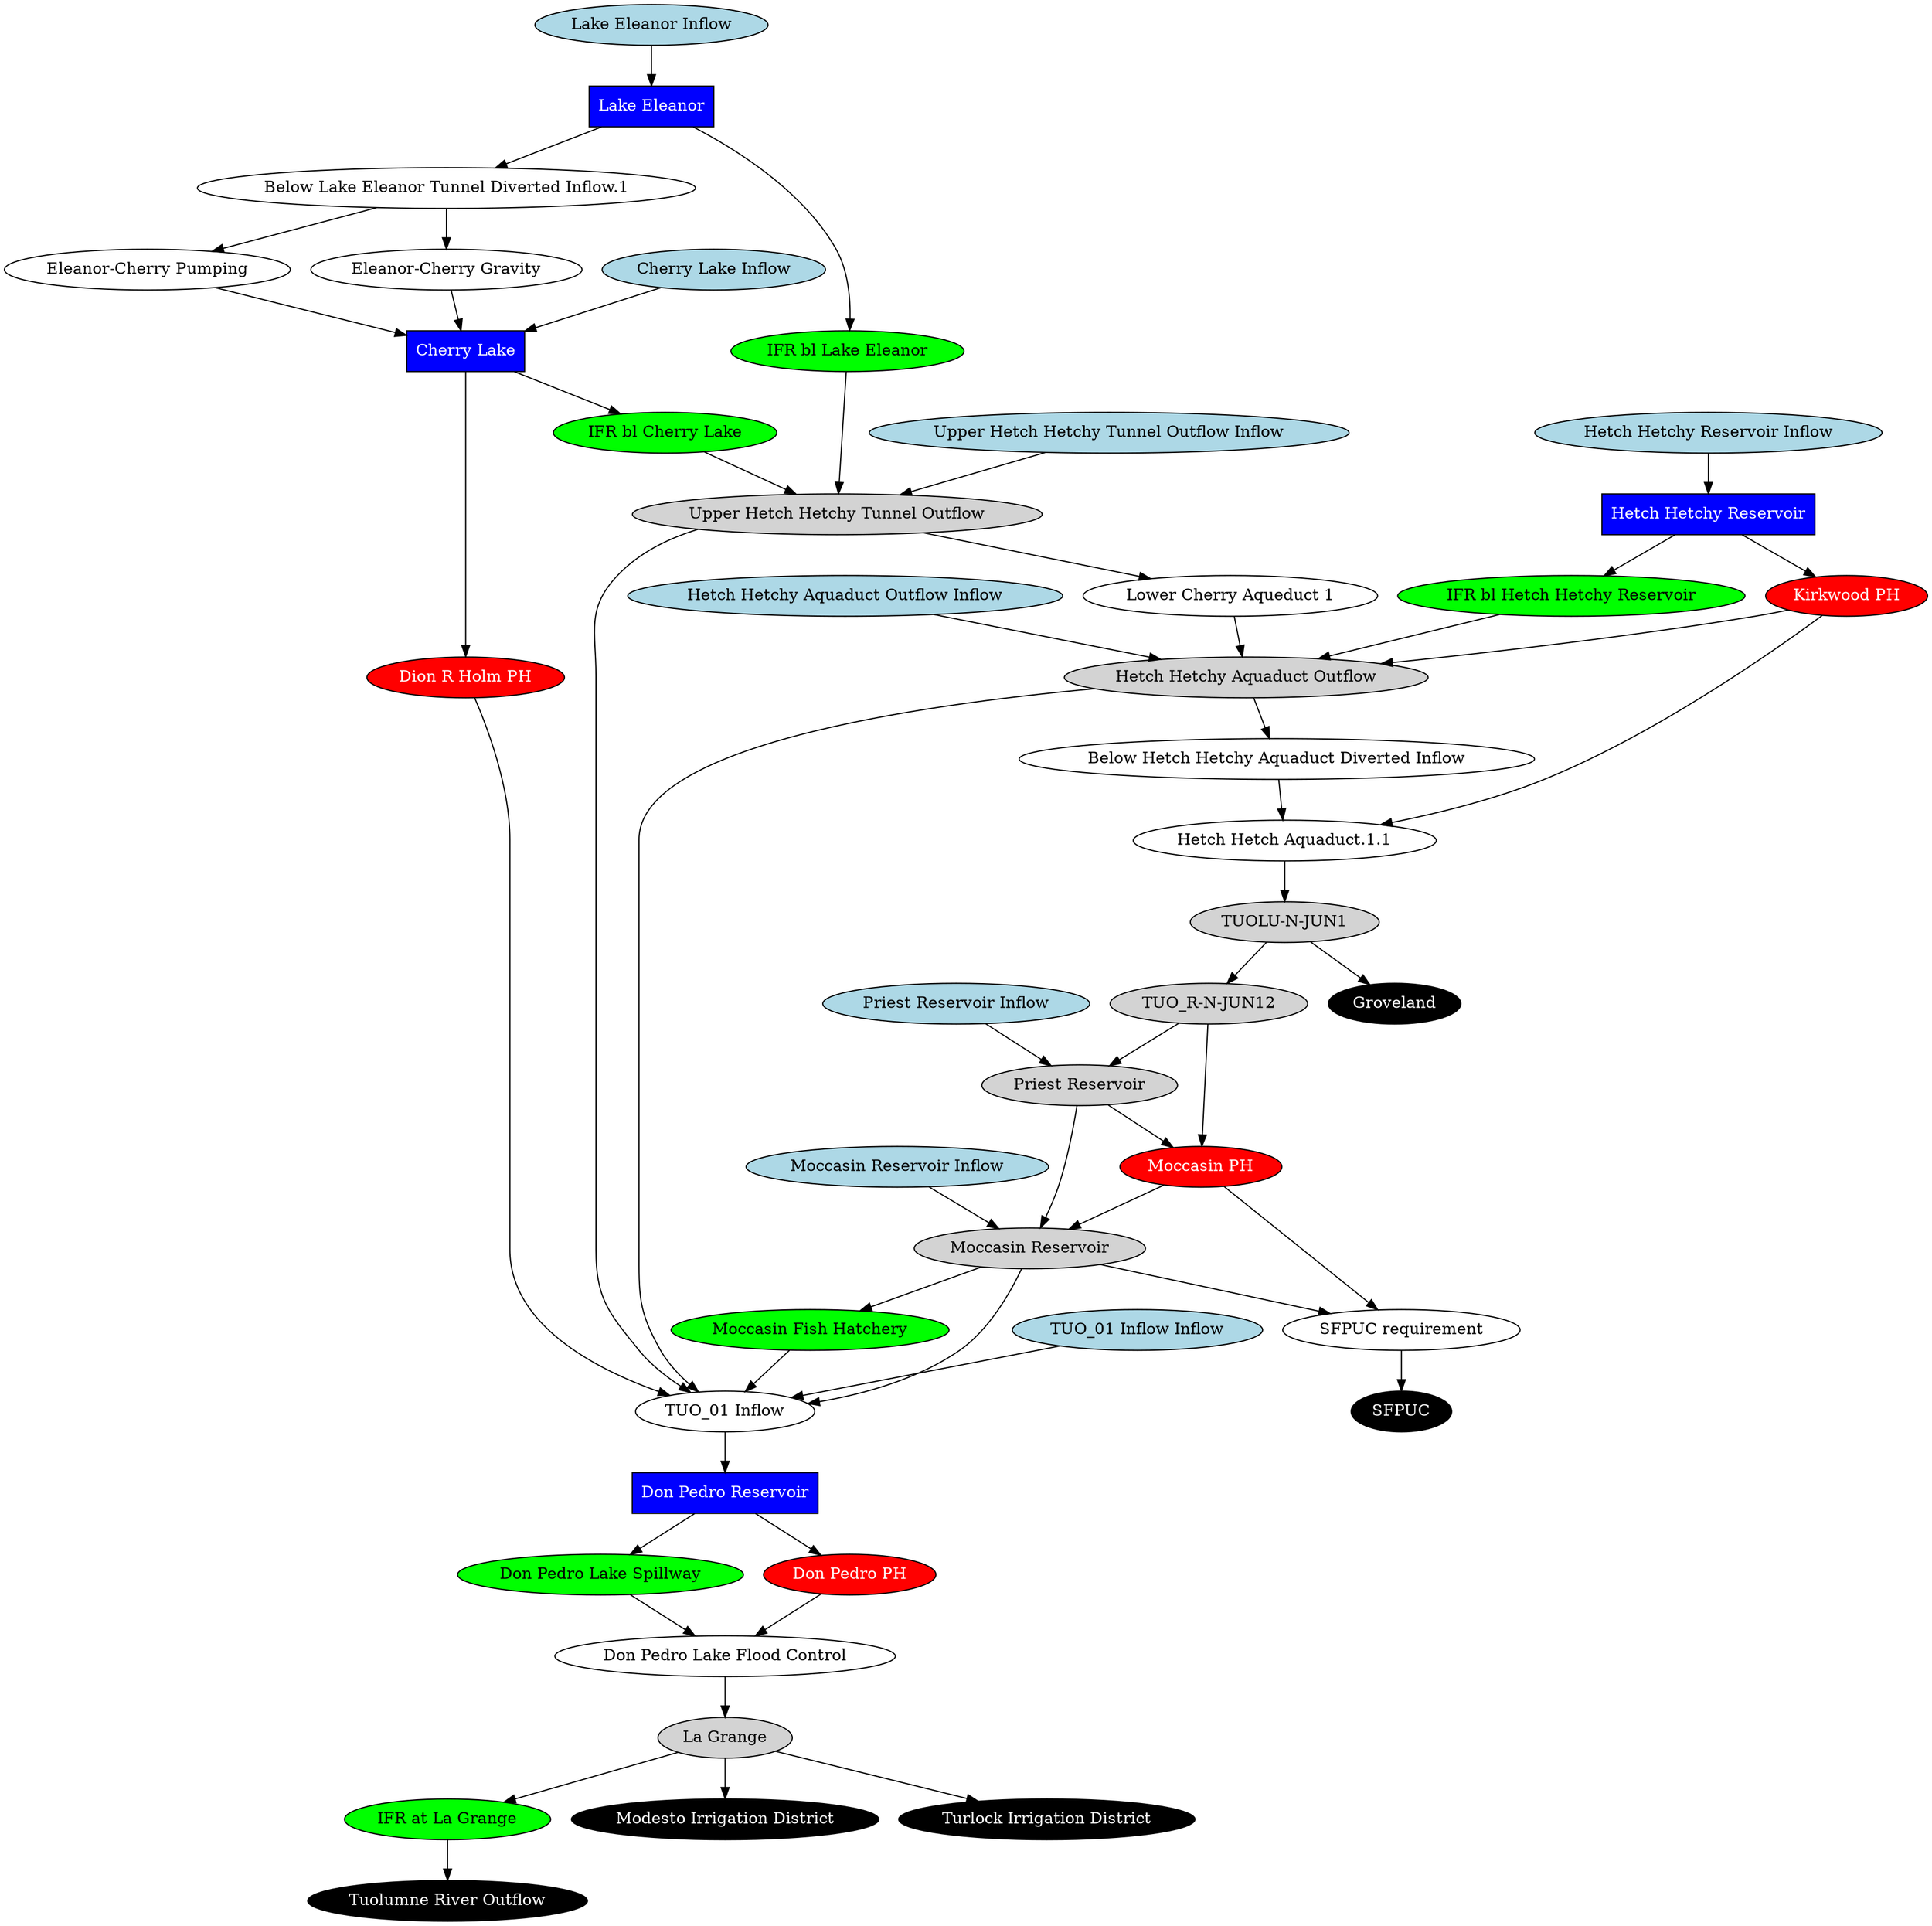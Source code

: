 // tuolumne
digraph tuolumne {
	"TUO_01 Inflow Inflow" [fillcolor=lightblue fontcolor=black shape=oval style=filled]
	"Upper Hetch Hetchy Tunnel Outflow Inflow" [fillcolor=lightblue fontcolor=black shape=oval style=filled]
	"Cherry Lake Inflow" [fillcolor=lightblue fontcolor=black shape=oval style=filled]
	"Lake Eleanor Inflow" [fillcolor=lightblue fontcolor=black shape=oval style=filled]
	"Hetch Hetchy Reservoir Inflow" [fillcolor=lightblue fontcolor=black shape=oval style=filled]
	"Moccasin Reservoir Inflow" [fillcolor=lightblue fontcolor=black shape=oval style=filled]
	"Priest Reservoir Inflow" [fillcolor=lightblue fontcolor=black shape=oval style=filled]
	"Hetch Hetchy Aquaduct Outflow Inflow" [fillcolor=lightblue fontcolor=black shape=oval style=filled]
	"Below Hetch Hetchy Aquaduct Diverted Inflow" [fillcolor=white fontcolor=black shape=oval style=filled]
	"Below Lake Eleanor Tunnel Diverted Inflow.1" [fillcolor=white fontcolor=black shape=oval style=filled]
	"Don Pedro Lake Flood Control" [fillcolor=white fontcolor=black shape=oval style=filled]
	"Hetch Hetch Aquaduct.1.1" [fillcolor=white fontcolor=black shape=oval style=filled]
	"Lower Cherry Aqueduct 1" [fillcolor=white fontcolor=black shape=oval style=filled]
	"Cherry Lake" [fillcolor=blue fontcolor=white shape=rect style=filled]
	"Dion R Holm PH" [fillcolor=red fontcolor=white shape=oval style=filled]
	"Don Pedro Lake Spillway" [fillcolor=green fontcolor=black shape=oval style=filled]
	"Don Pedro PH" [fillcolor=red fontcolor=white shape=oval style=filled]
	"Don Pedro Reservoir" [fillcolor=blue fontcolor=white shape=rect style=filled]
	"Eleanor-Cherry Pumping" [fillcolor=white fontcolor=black shape=oval style=filled]
	"Eleanor-Cherry Gravity" [fillcolor=white fontcolor=black shape=oval style=filled]
	Groveland [fillcolor=black fontcolor=white shape=oval style=filled]
	"Hetch Hetchy Aquaduct Outflow" [fillcolor=lightgrey fontcolor=black shape=oval style=filled]
	"Hetch Hetchy Reservoir" [fillcolor=blue fontcolor=white shape=rect style=filled]
	"IFR bl Cherry Lake" [fillcolor=green fontcolor=black shape=oval style=filled]
	"IFR at La Grange" [fillcolor=green fontcolor=black shape=oval style=filled]
	"IFR bl Hetch Hetchy Reservoir" [fillcolor=green fontcolor=black shape=oval style=filled]
	"IFR bl Lake Eleanor" [fillcolor=green fontcolor=black shape=oval style=filled]
	"Moccasin Fish Hatchery" [fillcolor=green fontcolor=black shape=oval style=filled]
	"Kirkwood PH" [fillcolor=red fontcolor=white shape=oval style=filled]
	"La Grange" [fillcolor=lightgrey fontcolor=black shape=oval style=filled]
	"Lake Eleanor" [fillcolor=blue fontcolor=white shape=rect style=filled]
	"Moccasin PH" [fillcolor=red fontcolor=white shape=oval style=filled]
	"Moccasin Reservoir" [fillcolor=lightgrey fontcolor=black shape=oval style=filled]
	"Modesto Irrigation District" [fillcolor=black fontcolor=white shape=oval style=filled]
	"Priest Reservoir" [fillcolor=lightgrey fontcolor=black shape=oval style=filled]
	SFPUC [fillcolor=black fontcolor=white shape=oval style=filled]
	"SFPUC requirement" [fillcolor=white fontcolor=black shape=oval style=filled]
	"TUOLU-N-JUN1" [fillcolor=lightgrey fontcolor=black shape=oval style=filled]
	"Tuolumne River Outflow" [fillcolor=black fontcolor=white shape=oval style=filled]
	"TUO_01 Inflow" [fillcolor=white fontcolor=black shape=oval style=filled]
	"TUO_R-N-JUN12" [fillcolor=lightgrey fontcolor=black shape=oval style=filled]
	"Turlock Irrigation District" [fillcolor=black fontcolor=white shape=oval style=filled]
	"Upper Hetch Hetchy Tunnel Outflow" [fillcolor=lightgrey fontcolor=black shape=oval style=filled]
	"Hetch Hetchy Aquaduct Outflow" -> "Below Hetch Hetchy Aquaduct Diverted Inflow"
	"Lake Eleanor" -> "Below Lake Eleanor Tunnel Diverted Inflow.1"
	"Below Lake Eleanor Tunnel Diverted Inflow.1" -> "Eleanor-Cherry Pumping"
	"Below Lake Eleanor Tunnel Diverted Inflow.1" -> "Eleanor-Cherry Gravity"
	"Hetch Hetch Aquaduct.1.1" -> "TUOLU-N-JUN1"
	"Upper Hetch Hetchy Tunnel Outflow" -> "Lower Cherry Aqueduct 1"
	"SFPUC requirement" -> SFPUC
	"Cherry Lake" -> "IFR bl Cherry Lake"
	"Cherry Lake" -> "Dion R Holm PH"
	"Hetch Hetchy Reservoir" -> "IFR bl Hetch Hetchy Reservoir"
	"Lake Eleanor" -> "IFR bl Lake Eleanor"
	"Eleanor-Cherry Pumping" -> "Cherry Lake"
	"Eleanor-Cherry Gravity" -> "Cherry Lake"
	"TUO_01 Inflow Inflow" -> "TUO_01 Inflow"
	"Hetch Hetchy Reservoir" -> "Kirkwood PH"
	"TUOLU-N-JUN1" -> Groveland
	"TUOLU-N-JUN1" -> "TUO_R-N-JUN12"
	"TUO_R-N-JUN12" -> "Priest Reservoir"
	"Kirkwood PH" -> "Hetch Hetchy Aquaduct Outflow"
	"Moccasin Reservoir" -> "Moccasin Fish Hatchery"
	"La Grange" -> "IFR at La Grange"
	"Don Pedro Reservoir" -> "Don Pedro Lake Spillway"
	"Don Pedro Reservoir" -> "Don Pedro PH"
	"Don Pedro Lake Flood Control" -> "La Grange"
	"TUO_01 Inflow" -> "Don Pedro Reservoir"
	"Moccasin PH" -> "Moccasin Reservoir"
	"Don Pedro Lake Spillway" -> "Don Pedro Lake Flood Control"
	"Don Pedro PH" -> "Don Pedro Lake Flood Control"
	"Upper Hetch Hetchy Tunnel Outflow Inflow" -> "Upper Hetch Hetchy Tunnel Outflow"
	"Cherry Lake Inflow" -> "Cherry Lake"
	"Lake Eleanor Inflow" -> "Lake Eleanor"
	"Hetch Hetchy Reservoir Inflow" -> "Hetch Hetchy Reservoir"
	"Moccasin Reservoir Inflow" -> "Moccasin Reservoir"
	"Priest Reservoir" -> "Moccasin Reservoir"
	"Priest Reservoir Inflow" -> "Priest Reservoir"
	"Moccasin Reservoir" -> "SFPUC requirement"
	"Moccasin PH" -> "SFPUC requirement"
	"TUO_R-N-JUN12" -> "Moccasin PH"
	"Priest Reservoir" -> "Moccasin PH"
	"Below Hetch Hetchy Aquaduct Diverted Inflow" -> "Hetch Hetch Aquaduct.1.1"
	"Kirkwood PH" -> "Hetch Hetch Aquaduct.1.1"
	"Hetch Hetchy Aquaduct Outflow Inflow" -> "Hetch Hetchy Aquaduct Outflow"
	"IFR bl Hetch Hetchy Reservoir" -> "Hetch Hetchy Aquaduct Outflow"
	"IFR bl Cherry Lake" -> "Upper Hetch Hetchy Tunnel Outflow"
	"IFR bl Lake Eleanor" -> "Upper Hetch Hetchy Tunnel Outflow"
	"Lower Cherry Aqueduct 1" -> "Hetch Hetchy Aquaduct Outflow"
	"La Grange" -> "Modesto Irrigation District"
	"La Grange" -> "Turlock Irrigation District"
	"IFR at La Grange" -> "Tuolumne River Outflow"
	"Moccasin Reservoir" -> "TUO_01 Inflow"
	"Moccasin Fish Hatchery" -> "TUO_01 Inflow"
	"Hetch Hetchy Aquaduct Outflow" -> "TUO_01 Inflow"
	"Dion R Holm PH" -> "TUO_01 Inflow"
	"Upper Hetch Hetchy Tunnel Outflow" -> "TUO_01 Inflow"
}
